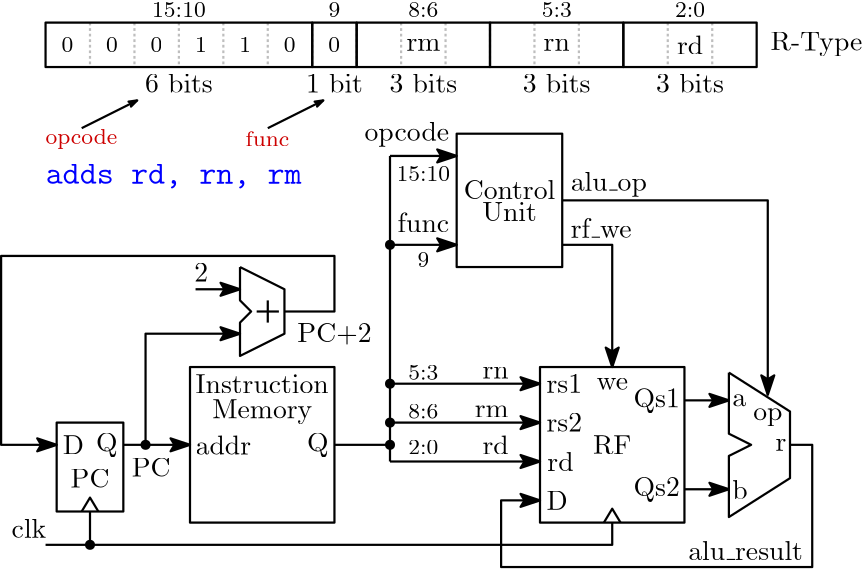 <?xml version="1.0"?>
<!DOCTYPE ipe SYSTEM "ipe.dtd">
<ipe version="70218" creator="Ipe 7.2.23">
<info created="D:20190917234003" modified="D:20210408235351"/>
<ipestyle name="basic">
<symbol name="arrow/arc(spx)">
<path stroke="sym-stroke" fill="sym-stroke" pen="sym-pen">
0 0 m
-1 0.333 l
-1 -0.333 l
h
</path>
</symbol>
<symbol name="arrow/farc(spx)">
<path stroke="sym-stroke" fill="white" pen="sym-pen">
0 0 m
-1 0.333 l
-1 -0.333 l
h
</path>
</symbol>
<symbol name="arrow/ptarc(spx)">
<path stroke="sym-stroke" fill="sym-stroke" pen="sym-pen">
0 0 m
-1 0.333 l
-0.8 0 l
-1 -0.333 l
h
</path>
</symbol>
<symbol name="arrow/fptarc(spx)">
<path stroke="sym-stroke" fill="white" pen="sym-pen">
0 0 m
-1 0.333 l
-0.8 0 l
-1 -0.333 l
h
</path>
</symbol>
<symbol name="mark/circle(sx)" transformations="translations">
<path fill="sym-stroke">
0.6 0 0 0.6 0 0 e
0.4 0 0 0.4 0 0 e
</path>
</symbol>
<symbol name="mark/disk(sx)" transformations="translations">
<path fill="sym-stroke">
0.6 0 0 0.6 0 0 e
</path>
</symbol>
<symbol name="mark/fdisk(sfx)" transformations="translations">
<group>
<path fill="sym-fill">
0.5 0 0 0.5 0 0 e
</path>
<path fill="sym-stroke" fillrule="eofill">
0.6 0 0 0.6 0 0 e
0.4 0 0 0.4 0 0 e
</path>
</group>
</symbol>
<symbol name="mark/box(sx)" transformations="translations">
<path fill="sym-stroke" fillrule="eofill">
-0.6 -0.6 m
0.6 -0.6 l
0.6 0.6 l
-0.6 0.6 l
h
-0.4 -0.4 m
0.4 -0.4 l
0.4 0.4 l
-0.4 0.4 l
h
</path>
</symbol>
<symbol name="mark/square(sx)" transformations="translations">
<path fill="sym-stroke">
-0.6 -0.6 m
0.6 -0.6 l
0.6 0.6 l
-0.6 0.6 l
h
</path>
</symbol>
<symbol name="mark/fsquare(sfx)" transformations="translations">
<group>
<path fill="sym-fill">
-0.5 -0.5 m
0.5 -0.5 l
0.5 0.5 l
-0.5 0.5 l
h
</path>
<path fill="sym-stroke" fillrule="eofill">
-0.6 -0.6 m
0.6 -0.6 l
0.6 0.6 l
-0.6 0.6 l
h
-0.4 -0.4 m
0.4 -0.4 l
0.4 0.4 l
-0.4 0.4 l
h
</path>
</group>
</symbol>
<symbol name="mark/cross(sx)" transformations="translations">
<group>
<path fill="sym-stroke">
-0.43 -0.57 m
0.57 0.43 l
0.43 0.57 l
-0.57 -0.43 l
h
</path>
<path fill="sym-stroke">
-0.43 0.57 m
0.57 -0.43 l
0.43 -0.57 l
-0.57 0.43 l
h
</path>
</group>
</symbol>
<symbol name="arrow/fnormal(spx)">
<path stroke="sym-stroke" fill="white" pen="sym-pen">
0 0 m
-1 0.333 l
-1 -0.333 l
h
</path>
</symbol>
<symbol name="arrow/pointed(spx)">
<path stroke="sym-stroke" fill="sym-stroke" pen="sym-pen">
0 0 m
-1 0.333 l
-0.8 0 l
-1 -0.333 l
h
</path>
</symbol>
<symbol name="arrow/fpointed(spx)">
<path stroke="sym-stroke" fill="white" pen="sym-pen">
0 0 m
-1 0.333 l
-0.8 0 l
-1 -0.333 l
h
</path>
</symbol>
<symbol name="arrow/linear(spx)">
<path stroke="sym-stroke" pen="sym-pen">
-1 0.333 m
0 0 l
-1 -0.333 l
</path>
</symbol>
<symbol name="arrow/fdouble(spx)">
<path stroke="sym-stroke" fill="white" pen="sym-pen">
0 0 m
-1 0.333 l
-1 -0.333 l
h
-1 0 m
-2 0.333 l
-2 -0.333 l
h
</path>
</symbol>
<symbol name="arrow/double(spx)">
<path stroke="sym-stroke" fill="sym-stroke" pen="sym-pen">
0 0 m
-1 0.333 l
-1 -0.333 l
h
-1 0 m
-2 0.333 l
-2 -0.333 l
h
</path>
</symbol>
<anglesize name="22.5 deg" value="22.5"/>
<anglesize name="30 deg" value="30"/>
<anglesize name="45 deg" value="45"/>
<anglesize name="60 deg" value="60"/>
<anglesize name="90 deg" value="90"/>
<arrowsize name="large" value="10"/>
<arrowsize name="small" value="5"/>
<arrowsize name="tiny" value="3"/>
<color name="blue1" value="0 0 1"/>
<color name="blue2" value="0 0 0.933"/>
<color name="blue3" value="0 0 0.804"/>
<color name="blue4" value="0 0 0.545"/>
<color name="brown" value="0.647 0.165 0.165"/>
<color name="darkblue" value="0 0 0.545"/>
<color name="darkcyan" value="0 0.545 0.545"/>
<color name="darkgray" value="0.663"/>
<color name="darkgreen" value="0 0.392 0"/>
<color name="darkmagenta" value="0.545 0 0.545"/>
<color name="darkorange" value="1 0.549 0"/>
<color name="darkred" value="0.545 0 0"/>
<color name="gold" value="1 0.843 0"/>
<color name="gray" value="0.745"/>
<color name="green" value="0 1 0"/>
<color name="green1" value="0 1 0"/>
<color name="green2" value="0 0.933 0"/>
<color name="green3" value="0 0.804 0"/>
<color name="green4" value="0 0.545 0"/>
<color name="lightblue" value="0.678 0.847 0.902"/>
<color name="lightcyan" value="0.878 1 1"/>
<color name="lightgray" value="0.827"/>
<color name="lightgreen" value="0.565 0.933 0.565"/>
<color name="lightyellow" value="1 1 0.878"/>
<color name="navy" value="0 0 0.502"/>
<color name="orange" value="1 0.647 0"/>
<color name="pink" value="1 0.753 0.796"/>
<color name="purple" value="0.627 0.125 0.941"/>
<color name="red1" value="1 0 0"/>
<color name="red2" value="0.933 0 0"/>
<color name="red3" value="0.804 0 0"/>
<color name="red4" value="0.545 0 0"/>
<color name="seagreen" value="0.18 0.545 0.341"/>
<color name="turquoise" value="0.251 0.878 0.816"/>
<color name="violet" value="0.933 0.51 0.933"/>
<color name="yellow" value="1 1 0"/>
<dashstyle name="dash dot dotted" value="[4 2 1 2 1 2] 0"/>
<dashstyle name="dash dotted" value="[4 2 1 2] 0"/>
<dashstyle name="dashed1" value="[1] 0"/>
<dashstyle name="dashed2" value="[2] 0"/>
<dashstyle name="dashed3" value="[4] 0"/>
<dashstyle name="dotted1" value="[1 1] 0"/>
<dashstyle name="dotted2" value="[1 2] 0"/>
<dashstyle name="dotted3" value="[1 3] 0"/>
<gridsize name="1 pts" value="1"/>
<gridsize name="10 pts (~3.5 mm)" value="10"/>
<gridsize name="14 pts (~5 mm)" value="14"/>
<gridsize name="16 pts (~6 mm)" value="16"/>
<gridsize name="2 pts" value="2"/>
<gridsize name="20 pts (~7 mm)" value="20"/>
<gridsize name="28 pts (~10 mm)" value="28"/>
<gridsize name="32 pts (~12 mm)" value="32"/>
<gridsize name="4 pts" value="4"/>
<gridsize name="56 pts (~20 mm)" value="56"/>
<gridsize name="8 pts (~3 mm)" value="8"/>
<opacity name="10%" value="0.1"/>
<opacity name="30%" value="0.3"/>
<opacity name="50%" value="0.5"/>
<opacity name="75%" value="0.75"/>
<pen name="fat" value="1.2"/>
<pen name="heavier" value="0.8"/>
<pen name="ultrafat" value="2"/>
<symbolsize name="large" value="5"/>
<symbolsize name="small" value="2"/>
<symbolsize name="tiny" value="1.1"/>
<textsize name="Huge" value="\Huge"/>
<textsize name="LARGE" value="\LARGE"/>
<textsize name="Large" value="\Large"/>
<textsize name="footnote" value="\footnotesize"/>
<textsize name="huge" value="\huge"/>
<textsize name="large" value="\large"/>
<textsize name="small" value="\small"/>
<textsize name="tiny" value="\tiny"/>
<textstyle name="center" begin="\begin{center}" end="\end{center}"/>
<textstyle name="item" begin="\begin{itemize}\item{}" end="\end{itemize}"/>
<textstyle name="itemize" begin="\begin{itemize}" end="\end{itemize}"/>
<layout paper="320 224" origin="0 0" frame="320 224"/>
<tiling name="falling" angle="-60" step="4" width="1"/>
<tiling name="rising" angle="30" step="4" width="1"/>
</ipestyle>
<page>
<layer name="alpha"/>
<view layers="alpha" active="alpha"/>
<text layer="alpha" matrix="1 0 0 1 28 -66" transformations="translations" pos="56 126" stroke="black" type="label" width="19.953" height="6.918" depth="0" halign="center" valign="center">addr</text>
<text matrix="1 0 0 1 38 -68" transformations="translations" pos="80 128" stroke="black" type="label" width="7.749" height="6.815" depth="1.93" halign="center" valign="center">Q</text>
<path matrix="1 0 0 1 -110 -480" stroke="black" pen="heavier">
182 568 m
182 512 l
234 512 l
234 568 l
h
</path>
<path matrix="1 0 0 1 0 -60" stroke="black" pen="heavier">
24 128 m
24 96 l
48 96 l
48 128 l
h
</path>
<path matrix="1 0 0 1 0 12" stroke="black" pen="heavier">
33 24 m
36 29 l
39 24 l
</path>
<text matrix="1 0 0 1 14 -60" transformations="translations" pos="16 120" stroke="black" type="label" width="7.61" height="6.808" depth="0" halign="center" valign="center">D</text>
<text matrix="1 0 0 1 20 -72" transformations="translations" pos="16 120" stroke="black" type="label" width="13.975" height="6.808" depth="0" halign="center" valign="center">PC</text>
<text matrix="1 0 0 1 26 -60" transformations="translations" pos="16 120" stroke="black" type="label" width="7.749" height="6.815" depth="1.93" halign="center" valign="center">Q</text>
<text matrix="1 0 0 1 42 -44" transformations="translations" pos="56 126" stroke="black" type="label" width="47.959" height="6.808" depth="0" halign="center" valign="center">Instruction</text>
<text matrix="1 0 0 1 42 -54" transformations="translations" pos="56 126" stroke="black" type="label" width="36.004" height="6.815" depth="1.93" halign="center" valign="center">Memory</text>
<path matrix="1 0 0 1 0 12" stroke="black" pen="heavier">
124 48 m
144 48 l
</path>
<path matrix="1 0 0 1 0 -60" stroke="black" pen="heavier" arrow="pointed/normal">
48 120 m
72 120 l
</path>
<path matrix="1 0 0 1 0 -52" stroke="black" pen="heavier" arrow="pointed/normal">
56 112 m
56 152 l
90 152 l
</path>
<use matrix="1 0 0 1 0 -52" name="mark/disk(sx)" pos="56 112" size="normal" stroke="black"/>
<text matrix="1 0 0 1 108 -20" transformations="translations" pos="16 120" stroke="black" type="label" width="26.705" height="6.808" depth="0.83" halign="center" valign="center">PC+2</text>
<path matrix="0 1 -1 0 250 18" stroke="black" pen="heavier" arrow="pointed/normal">
98 176 m
98 160 l
</path>
<text matrix="1 0 0 1 60 2" transformations="translations" pos="16 120" stroke="black" type="label" width="4.981" height="6.42" depth="0" halign="center" valign="center">2</text>
<text matrix="1 0 0 1 42 -68" transformations="translations" pos="16 120" stroke="black" type="label" width="13.975" height="6.808" depth="0" halign="center" valign="center">PC</text>
<path stroke="black" pen="heavier" arrow="pointed/normal">
106 108 m
124 108 l
124 128 l
4 128 l
4 60 l
24 60 l
</path>
<text matrix="1 0 0 1 -2 -90" transformations="translations" pos="16 120" stroke="black" type="label" width="12.453" height="6.918" depth="0" halign="center" valign="center">clk</text>
<path stroke="black" pen="heavier">
36 24 m
36 36 l
</path>
<path matrix="1 0 0 1 -16 28" stroke="black" pen="heavier">
184 144 m
184 96 l
222 96 l
222 144 l
h
</path>
<text matrix="1 0 0 1 94.0505 46" transformations="translations" pos="56 126" stroke="black" type="label" width="30.441" height="6.926" depth="1.93" halign="center" valign="center">opcode</text>
<text matrix="1 0 0 1 100 14" transformations="translations" pos="56 126" stroke="black" type="label" width="18.542" height="6.918" depth="0" halign="center" valign="center">func</text>
<text matrix="1 0 0 1 126 -40" transformations="translations" pos="56 126" stroke="black" type="label" width="9.437" height="4.289" depth="0" halign="center" valign="center">rn</text>
<text matrix="1 0 0 1 124.617 -54" transformations="translations" pos="56 126" stroke="black" type="label" width="12.204" height="4.289" depth="0" halign="center" valign="center">rm</text>
<text matrix="1 0 0 1 126 -66" transformations="translations" pos="56 126" stroke="black" type="label" width="9.437" height="6.918" depth="0" halign="center" valign="center">rd</text>
<group matrix="1 0 0 1 0 12">
<path stroke="black" pen="heavier">
90 112 m
90 100 l
94 96 l
90 92 l
90 80 l
106 88 l
106 104 l
90 112 l
</path>
<path matrix="1 0 0 1 28 -28" stroke="black" pen="heavier">
72 128 m
72 120 l
</path>
<path matrix="1 0 0 1 26 -28" stroke="black" pen="heavier">
70 124 m
78 124 l
</path>
</group>
<use matrix="1 0 0 1 0 8" name="mark/disk(sx)" pos="36 16" size="normal" stroke="black"/>
<path matrix="1 0 0 1 0 12" stroke="black" pen="heavier" arrow="pointed/normal">
144 70 m
198 70 l
</path>
<path matrix="1 0 0 1 0 12" stroke="black" pen="heavier" arrow="pointed/normal">
144 56 m
198 56 l
</path>
<path matrix="1 0 0 1 0 12" stroke="black" pen="heavier" arrow="pointed/normal">
144 42 m
198 42 l
</path>
<path stroke="black" pen="heavier">
144 54 m
144 164 l
</path>
<path matrix="1 0 0 1 16 -480" stroke="black" pen="heavier">
182 568 m
182 512 l
234 512 l
234 568 l
h
</path>
<text matrix="1 0 0 1 168 -66" transformations="translations" pos="56 126" stroke="black" type="label" width="13.837" height="6.808" depth="0" halign="center" valign="center">RF</text>
<text matrix="1 0 0 1 150.742 -44" transformations="translations" pos="56 126" stroke="black" type="label" width="12.813" height="6.42" depth="0" halign="center" valign="center">rs1</text>
<text matrix="1 0 0 1 150.742 -58" transformations="translations" pos="56 126" stroke="black" type="label" width="12.813" height="6.42" depth="0" halign="center" valign="center">rs2</text>
<text matrix="1 0 0 1 184 -50" transformations="translations" pos="56 126" stroke="black" type="label" width="16.66" height="6.815" depth="1.93" halign="center" valign="center">Qs1</text>
<text matrix="1 0 0 1 184 -82" transformations="translations" pos="56 126" stroke="black" type="label" width="16.66" height="6.815" depth="1.93" halign="center" valign="center">Qs2</text>
<text matrix="1 0 0 1 148.132 -86" transformations="translations" pos="56 126" stroke="black" type="label" width="7.61" height="6.808" depth="0" halign="center" valign="center">D</text>
<text matrix="1 0 0 1 149.358 -72" transformations="translations" pos="56 126" stroke="black" type="label" width="9.437" height="6.918" depth="0" halign="center" valign="center">rd</text>
<path matrix="1 0 0 1 20 12" stroke="black" pen="heavier">
201 20 m
204 25 l
207 20 l
</path>
<path stroke="black" pen="heavier">
20 24 m
224 24 l
224 32 l
</path>
<path matrix="1 0 0 1 0 4" stroke="black" pen="heavier" arrow="pointed/normal">
144 128 m
168 128 l
</path>
<path matrix="1 0 0 1 0 20" stroke="black" pen="heavier" arrow="pointed/normal">
144 144 m
168 144 l
</path>
<text matrix="1 0 0 1 168 -44" transformations="translations" pos="56 126" stroke="black" type="label" width="11.346" height="4.289" depth="0" halign="center" valign="center">we</text>
<path matrix="1 0 0 1 20 12" stroke="black" pen="heavier">
246 74 m
246 52 l
254 48 l
246 44 l
246 22 l
268 36 l
268 60 l
246 74 l
</path>
<text matrix="1 0 0 1 224 -56" transformations="translations" pos="56 126" stroke="black" type="label" width="10.516" height="4.297" depth="1.93" halign="center" valign="center">op</text>
<text matrix="1 0 0 1 213.723 -50" transformations="translations" pos="56 126" stroke="black" type="label" width="4.981" height="4.289" depth="0" halign="center" valign="center">a</text>
<text matrix="1 0 0 1 214 -82" transformations="translations" pos="56 126" stroke="black" type="label" width="5.535" height="6.918" depth="0" halign="center" valign="center">b</text>
<text matrix="1 0 0 1 228.723 -66" transformations="translations" pos="56 126" stroke="black" type="label" width="3.902" height="4.289" depth="0" halign="center" valign="center">r</text>
<path matrix="1 0 0 1 20 12" stroke="black" pen="heavier" arrow="pointed/normal">
230 64 m
246 64 l
</path>
<path matrix="1 0 0 1 20 12" stroke="black" pen="heavier" arrow="pointed/normal">
230 32 m
246 32 l
</path>
<text matrix="1 0 0 1 166.754 28" transformations="translations" pos="56 126" stroke="black" type="label" width="27.386" height="6.926" depth="1.93" halign="center" valign="center">alu\_op</text>
<text matrix="1 0 0 1 164 12" transformations="translations" pos="56 126" stroke="black" type="label" width="21.879" height="6.918" depth="0" halign="center" valign="center">rf\_we</text>
<group matrix="1 0 0 1 -16 33.9725">
<text matrix="1 0 0 1 147 -8" transformations="translations" pos="56 126" stroke="black" type="label" width="32.96" height="6.918" depth="0" halign="center" valign="center">Control</text>
<text matrix="1 0 0 1 147 -16" transformations="translations" pos="56 126" stroke="black" type="label" width="19.649" height="6.808" depth="0" halign="center" valign="center">Unit</text>
</group>
<path stroke="black" pen="heavier" arrow="pointed/normal">
206 148 m
280 148 l
280 78 l
</path>
<path matrix="1 0 0 1 0 12" stroke="black" pen="heavier" arrow="pointed/normal">
206 120 m
224 120 l
224 76 l
</path>
<use matrix="1 0 0 1 0 4" name="mark/disk(sx)" pos="144 128" size="normal" stroke="black"/>
<use matrix="1 0 0 1 0 12" name="mark/disk(sx)" pos="144 70" size="normal" stroke="black"/>
<use matrix="1 0 0 1 0 12" name="mark/disk(sx)" pos="144 56" size="normal" stroke="black"/>
<use matrix="1 0 0 1 0 12" name="mark/disk(sx)" pos="144 48" size="normal" stroke="black"/>
<path stroke="black" pen="heavier" arrow="pointed/normal">
288 60 m
296 60 l
296 16 l
184 16 l
184 40 l
198 40 l
</path>
<text matrix="1 0 0 1 216 -104" transformations="translations" pos="56 126" stroke="black" type="label" width="41.306" height="6.918" depth="0" halign="center" valign="center">alu\_result</text>
<text matrix="1 0 0 1 47 37.93" transformations="translations" pos="234 164" stroke="black" type="label" width="33.07" height="6.815" depth="1.93" valign="baseline">R-Type</text>
<text matrix="1 0 0 1 -12.7185 101.856" transformations="translations" pos="212 100" stroke="black" type="label" width="9.437" height="4.289" depth="0" valign="baseline">rn</text>
<text matrix="1 0 0 1 -51.102 115.855" transformations="translations" pos="201 86" stroke="black" type="label" width="12.204" height="4.289" depth="0" valign="baseline">rm</text>
<text matrix="1 0 0 1 89.2815 71.541" transformations="translations" pos="158 129" stroke="black" type="label" width="9.437" height="6.918" depth="0" valign="baseline">rd</text>
<text matrix="1 0 0 1 -1.6445 59" transformations="translations" pos="60 155" stroke="black" type="label" width="19.289" height="5.136" depth="0" valign="baseline" size="footnote">15:10</text>
<text matrix="1 0 0 1 35.883 70" transformations="translations" pos="86 144" stroke="black" type="label" width="4.234" height="5.136" depth="0" valign="baseline" size="footnote">9</text>
<text matrix="1 0 0 1 -171.411 88" transformations="translations" pos="322 126" stroke="black" type="label" width="10.821" height="5.136" depth="0" valign="baseline" size="footnote">8:6</text>
<text matrix="1 0 0 1 -165.411 93" transformations="translations" pos="364 121" stroke="black" type="label" width="10.821" height="5.136" depth="0" valign="baseline" size="footnote">5:3</text>
<text matrix="1 0 0 1 80.5895 71" transformations="translations" pos="166 143" stroke="black" type="label" width="10.821" height="5.136" depth="0" valign="baseline" size="footnote">2:0</text>
<path matrix="1 0 0 1 20 188" stroke="gray" dash="dashed1" pen="heavier">
16 24 m
16 8 l
</path>
<path matrix="1 0 0 1 36 188" stroke="gray" dash="dashed1" pen="heavier">
16 24 m
16 8 l
</path>
<path matrix="1 0 0 1 52 188" stroke="gray" dash="dashed1" pen="heavier">
16 24 m
16 8 l
</path>
<path matrix="1 0 0 1 68 188" stroke="gray" dash="dashed1" pen="heavier">
16 24 m
16 8 l
</path>
<path matrix="1 0 0 1 84 188" stroke="gray" dash="dashed1" pen="heavier">
16 24 m
16 8 l
</path>
<path matrix="1 0 0 1 100 188" stroke="gray" dash="dashed1" pen="heavier">
16 24 m
16 8 l
</path>
<path matrix="1 0 0 1 116 188" stroke="gray" dash="dashed1" pen="heavier">
16 24 m
16 8 l
</path>
<path matrix="1 0 0 1 132 188" stroke="gray" dash="dashed1" pen="heavier">
16 24 m
16 8 l
</path>
<path matrix="1 0 0 1 148 188" stroke="gray" dash="dashed1" pen="heavier">
16 24 m
16 8 l
</path>
<path matrix="1 0 0 1 164 188" stroke="gray" dash="dashed1" pen="heavier">
16 24 m
16 8 l
</path>
<path matrix="1 0 0 1 180 188" stroke="gray" dash="dashed1" pen="heavier">
16 24 m
16 8 l
</path>
<path matrix="1 0 0 1 196 188" stroke="gray" dash="dashed1" pen="heavier">
16 24 m
16 8 l
</path>
<path matrix="1 0 0 1 228 188" stroke="gray" dash="dashed1" pen="heavier">
16 24 m
16 8 l
</path>
<path matrix="1 0 0 1 244 188" stroke="gray" dash="dashed1" pen="heavier">
16 24 m
16 8 l
</path>
<path matrix="1 0 0 1 12 188" stroke="black" pen="heavier">
216 24 m
216 8 l
264 8 l
264 24 l
h
</path>
<path stroke="black" pen="heavier">
180 212 m
180 196 l
228 196 l
228 212 l
h
</path>
<path stroke="black" pen="heavier">
132 212 m
132 196 l
180 196 l
180 212 l
h
</path>
<path stroke="black" pen="heavier">
116 212 m
116 196 l
132 196 l
132 212 l
h
</path>
<path stroke="black" pen="heavier">
20 212 m
20 196 l
116 196 l
116 212 l
h
</path>
<text matrix="1 0 0 1 -55.2045 79.817" transformations="translations" pos="111 107" stroke="black" type="label" width="24.409" height="6.918" depth="0" valign="baseline">6 bits</text>
<text matrix="1 0 0 1 2.7605 79.817" transformations="translations" pos="111 107" stroke="black" type="label" width="20.479" height="6.918" depth="0" valign="baseline">1 bit</text>
<text matrix="1 0 0 1 32.7955 79.817" transformations="translations" pos="111 107" stroke="black" type="label" width="24.409" height="6.918" depth="0" valign="baseline">3 bits</text>
<text matrix="1 0 0 1 80.7955 79.817" transformations="translations" pos="111 107" stroke="black" type="label" width="24.409" height="6.918" depth="0" valign="baseline">3 bits</text>
<text matrix="1 0 0 1 128.796 79.817" transformations="translations" pos="111 107" stroke="black" type="label" width="24.409" height="6.918" depth="0" valign="baseline">3 bits</text>
<text matrix="1 0 0 1 4 2" transformations="translations" pos="16 152" stroke="blue1" type="label" width="92.279" height="7.306" depth="1.66" valign="baseline" size="large">\texttt{adds rd, rn, rm}</text>
<text matrix="1 0 0 1 -58.117 60" transformations="translations" pos="86 144" stroke="black" type="label" width="4.234" height="5.136" depth="0" halign="center" valign="center" size="footnote">0</text>
<text matrix="1 0 0 1 -42.117 60" transformations="translations" pos="86 144" stroke="black" type="label" width="4.234" height="5.136" depth="0" halign="center" valign="center" size="footnote">0</text>
<text matrix="1 0 0 1 -26.117 60" transformations="translations" pos="86 144" stroke="black" type="label" width="4.234" height="5.136" depth="0" halign="center" valign="center" size="footnote">0</text>
<text matrix="1 0 0 1 21.883 60" transformations="translations" pos="86 144" stroke="black" type="label" width="4.234" height="5.136" depth="0" halign="center" valign="center" size="footnote">0</text>
<text matrix="1 0 0 1 37.883 60" transformations="translations" pos="86 144" stroke="black" type="label" width="4.234" height="5.136" depth="0" halign="center" valign="center" size="footnote">0</text>
<text matrix="1 0 0 1 -10.117 60" transformations="translations" pos="86 144" stroke="black" type="label" width="4.234" height="5.136" depth="0" halign="center" valign="center" size="footnote">1</text>
<text matrix="1 0 0 1 5.883 60" transformations="translations" pos="86 144" stroke="black" type="label" width="4.234" height="5.136" depth="0" halign="center" valign="center" size="footnote">1</text>
<text matrix="1 0 0 1 -53.117 26.276" transformations="translations" pos="86 144" stroke="red3" type="label" width="25.876" height="5.535" depth="1.55" halign="center" valign="center" size="footnote">opcode</text>
<text matrix="1 0 0 1 13.883 26.276" transformations="translations" pos="86 144" stroke="red3" type="label" width="15.761" height="5.535" depth="0" halign="center" valign="center" size="footnote">func</text>
<path matrix="1 0 0 1 0 -10" stroke="black" pen="heavier" arrow="pointed/tiny">
33 184 m
53 194 l
</path>
<path matrix="1 0 0 1 67 -10" stroke="black" pen="heavier" arrow="pointed/tiny">
33 184 m
53 194 l
</path>
<text matrix="1 0 0 1 -213.411 -37.568" transformations="translations" pos="364 121" stroke="black" type="label" width="10.821" height="5.136" depth="0" valign="baseline" size="footnote">5:3</text>
<text matrix="1 0 0 1 -171.411 -56.568" transformations="translations" pos="322 126" stroke="black" type="label" width="10.821" height="5.136" depth="0" valign="baseline" size="footnote">8:6</text>
<text matrix="1 0 0 1 -15.4105 -86.459" transformations="translations" pos="166 143" stroke="black" type="label" width="10.821" height="5.136" depth="0" valign="baseline" size="footnote">2:0</text>
<text matrix="1 0 0 1 86.3555 0" transformations="translations" pos="60 155" stroke="black" type="label" width="19.289" height="5.136" depth="0" valign="baseline" size="footnote">15:10</text>
<text matrix="1 0 0 1 67.883 -20" transformations="translations" pos="86 144" stroke="black" type="label" width="4.234" height="5.136" depth="0" valign="baseline" size="footnote">9</text>
</page>
</ipe>
